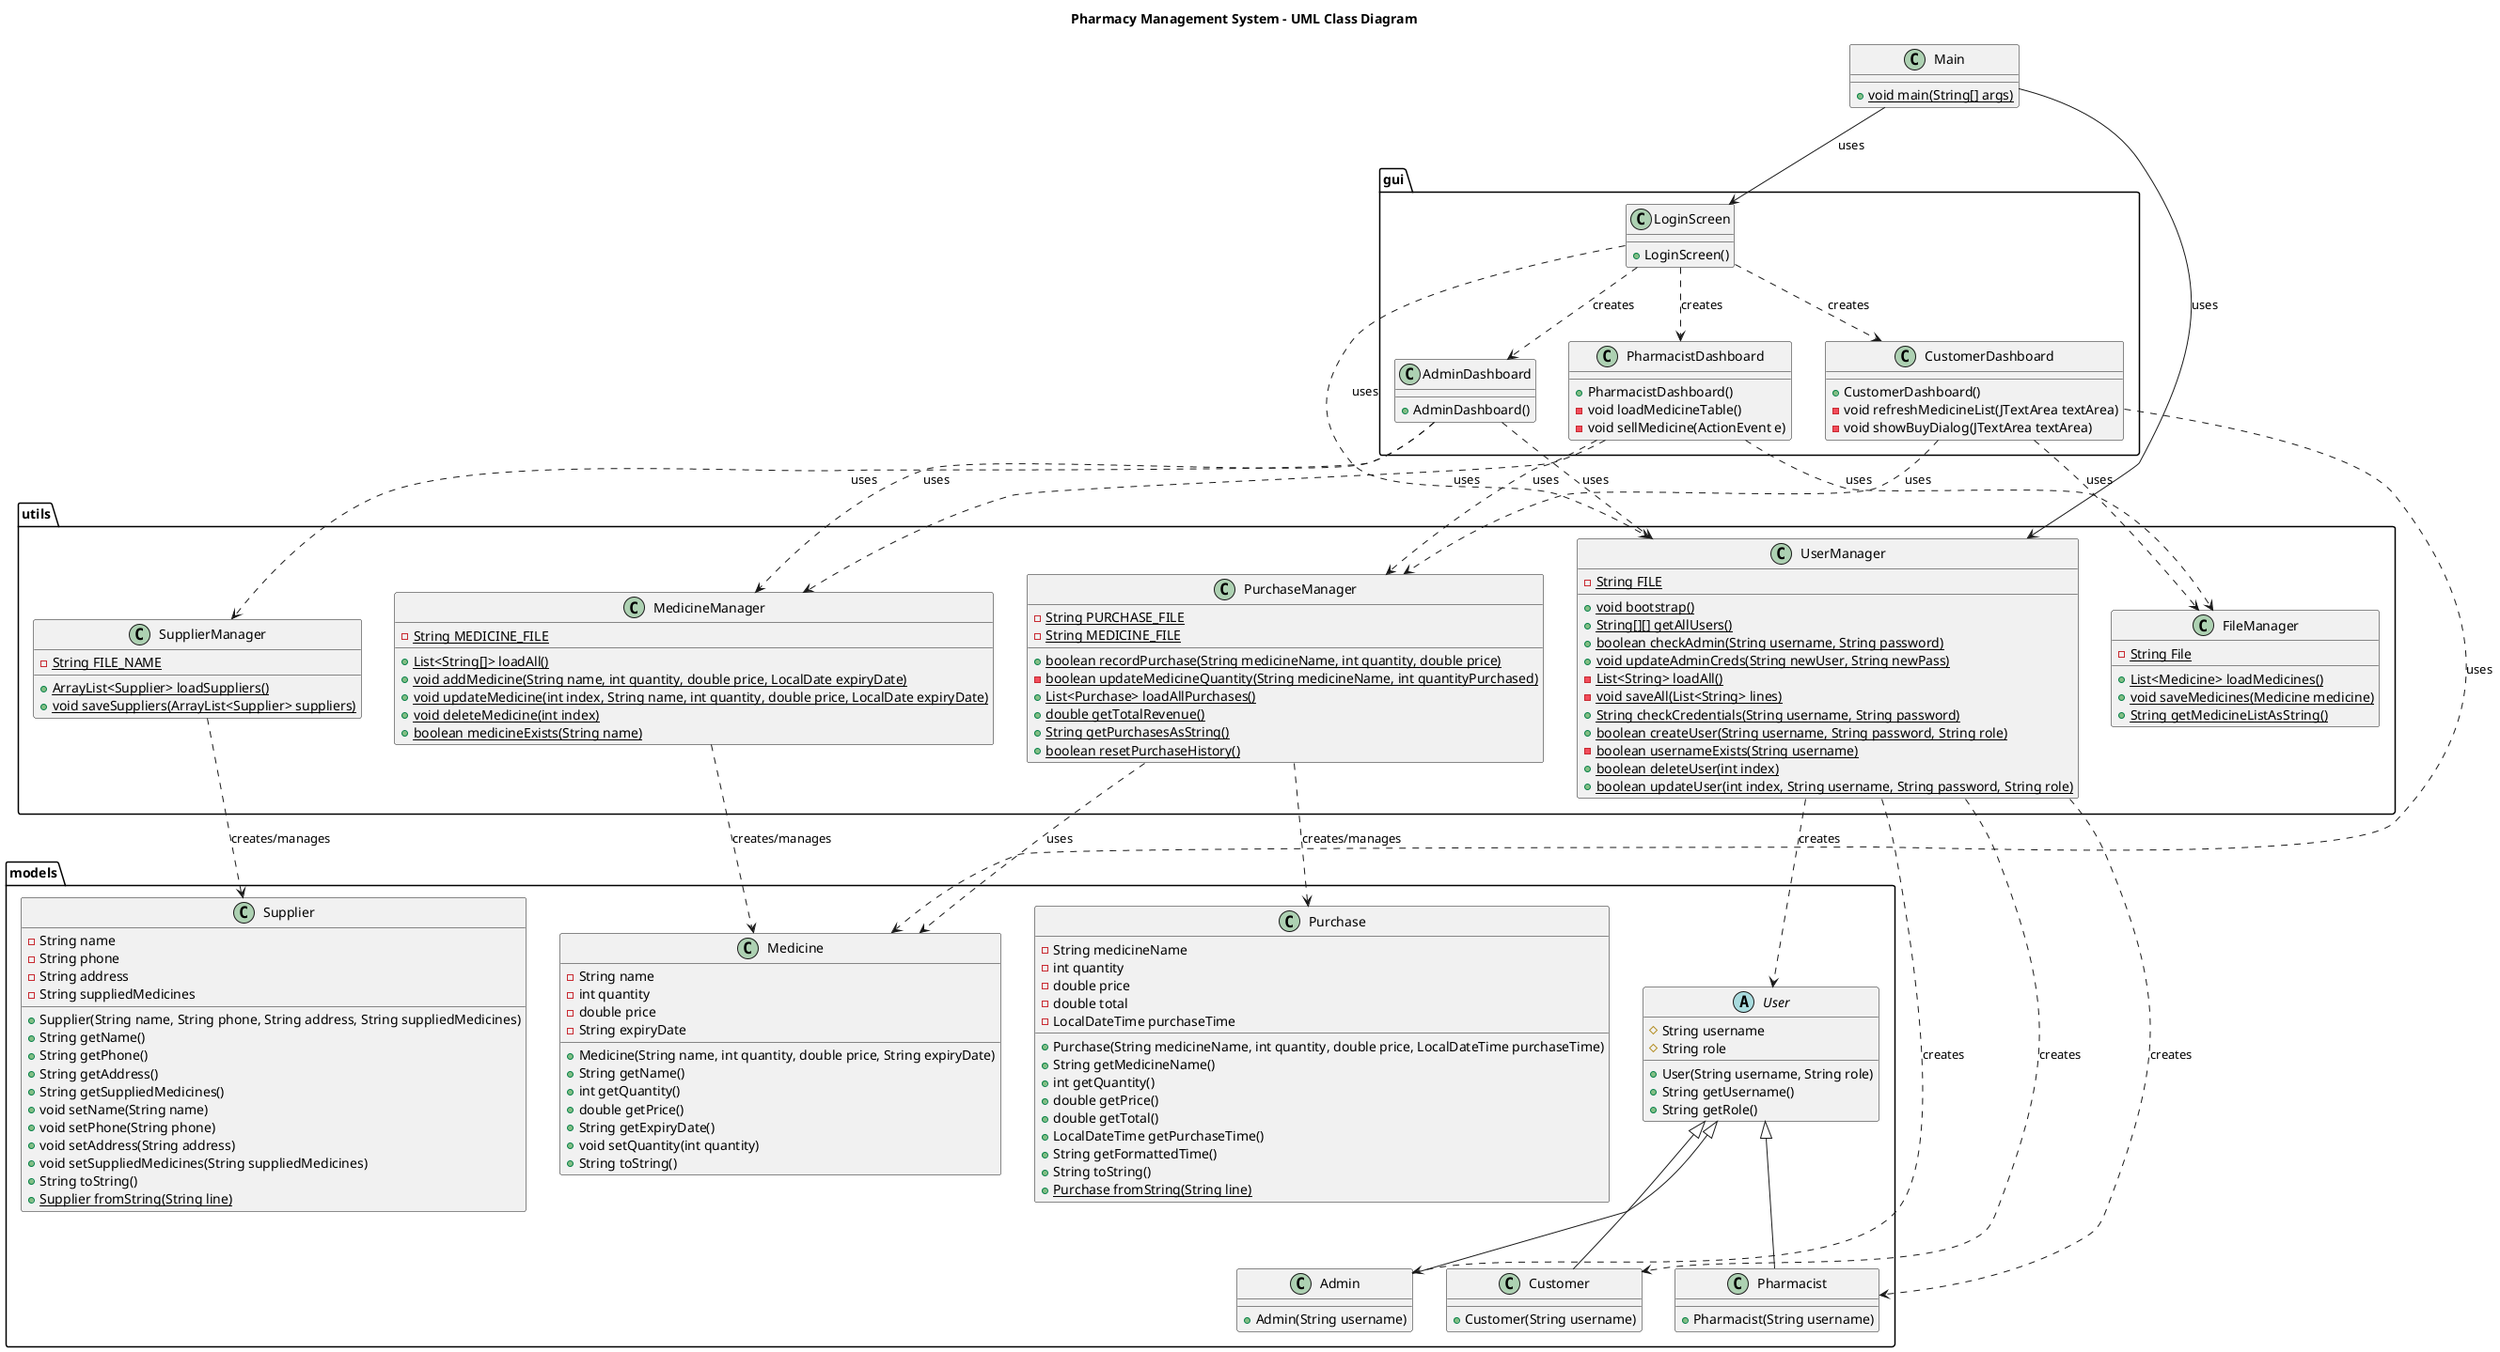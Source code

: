 @startuml Pharmacy Management System

' Title
title Pharmacy Management System - UML Class Diagram

' Package for models
package "models" {
  ' User classes hierarchy
  abstract class User {
    # String username
    # String role
    + User(String username, String role)
    + String getUsername()
    + String getRole()
  }
  
  class Admin extends User {
    + Admin(String username)
  }
  
  class Customer extends User {
    + Customer(String username)
  }
  
  class Pharmacist extends User {
    + Pharmacist(String username)
  }
  
  ' Medicine class
  class Medicine {
    - String name
    - int quantity
    - double price
    - String expiryDate
    + Medicine(String name, int quantity, double price, String expiryDate)
    + String getName()
    + int getQuantity()
    + double getPrice()
    + String getExpiryDate()
    + void setQuantity(int quantity)
    + String toString()
  }

  ' Purchase class
  class Purchase {
    - String medicineName
    - int quantity
    - double price
    - double total
    - LocalDateTime purchaseTime
    + Purchase(String medicineName, int quantity, double price, LocalDateTime purchaseTime)
    + String getMedicineName()
    + int getQuantity()
    + double getPrice()
    + double getTotal()
    + LocalDateTime getPurchaseTime()
    + String getFormattedTime()
    + String toString()
    + {static} Purchase fromString(String line)
  }

  ' Supplier class
  class Supplier {
    - String name
    - String phone
    - String address
    - String suppliedMedicines
    + Supplier(String name, String phone, String address, String suppliedMedicines)
    + String getName()
    + String getPhone()
    + String getAddress()
    + String getSuppliedMedicines()
    + void setName(String name)
    + void setPhone(String phone)
    + void setAddress(String address)
    + void setSuppliedMedicines(String suppliedMedicines)
    + String toString()
    + {static} Supplier fromString(String line)
  }
}

' Package for utils
package "utils" {
  class UserManager {
    - {static} String FILE
    + {static} void bootstrap()
    + {static} String[][] getAllUsers()
    + {static} boolean checkAdmin(String username, String password)
    + {static} void updateAdminCreds(String newUser, String newPass)
    - {static} List<String> loadAll()
    - {static} void saveAll(List<String> lines)
    + {static} String checkCredentials(String username, String password)
    + {static} boolean createUser(String username, String password, String role)
    - {static} boolean usernameExists(String username)
    + {static} boolean deleteUser(int index)
    + {static} boolean updateUser(int index, String username, String password, String role)
  }
  
  class MedicineManager {
    - {static} String MEDICINE_FILE
    + {static} List<String[]> loadAll()
    + {static} void addMedicine(String name, int quantity, double price, LocalDate expiryDate)
    + {static} void updateMedicine(int index, String name, int quantity, double price, LocalDate expiryDate)
    + {static} void deleteMedicine(int index)
    + {static} boolean medicineExists(String name)
  }
  
  class FileManager {
    - {static} String File
    + {static} List<Medicine> loadMedicines()
    + {static} void saveMedicines(Medicine medicine)
    + {static} String getMedicineListAsString()
  }
  
  class PurchaseManager {
    - {static} String PURCHASE_FILE
    - {static} String MEDICINE_FILE
    + {static} boolean recordPurchase(String medicineName, int quantity, double price)
    - {static} boolean updateMedicineQuantity(String medicineName, int quantityPurchased)
    + {static} List<Purchase> loadAllPurchases()
    + {static} double getTotalRevenue()
    + {static} String getPurchasesAsString()
    + {static} boolean resetPurchaseHistory()
  }
  
  class SupplierManager {
    - {static} String FILE_NAME
    + {static} ArrayList<Supplier> loadSuppliers()
    + {static} void saveSuppliers(ArrayList<Supplier> suppliers)
  }
}

' Package for GUI components
package "gui" {
  class LoginScreen {
    + LoginScreen()
  }
  
  class AdminDashboard {
    + AdminDashboard()
  }
  
  class CustomerDashboard {
    + CustomerDashboard()
    - void refreshMedicineList(JTextArea textArea)
    - void showBuyDialog(JTextArea textArea)
  }
  
  class PharmacistDashboard {
    + PharmacistDashboard()
    - void loadMedicineTable()
    - void sellMedicine(ActionEvent e)
  }
}

' Main class
class Main {
  + {static} void main(String[] args)
}

' Relationships
Main --> LoginScreen : uses
Main --> UserManager : uses

LoginScreen ..> AdminDashboard : creates
LoginScreen ..> CustomerDashboard : creates
LoginScreen ..> PharmacistDashboard : creates
LoginScreen ..> UserManager : uses

UserManager ..> User : creates
UserManager ..> Admin : creates
UserManager ..> Customer : creates
UserManager ..> Pharmacist : creates

MedicineManager ..> Medicine : creates/manages

PurchaseManager ..> Purchase : creates/manages
PurchaseManager ..> Medicine : uses

SupplierManager ..> Supplier : creates/manages

AdminDashboard ..> UserManager : uses
AdminDashboard ..> MedicineManager : uses
AdminDashboard ..> SupplierManager : uses

PharmacistDashboard ..> MedicineManager : uses
PharmacistDashboard ..> PurchaseManager : uses
PharmacistDashboard ..> FileManager : uses

CustomerDashboard ..> PurchaseManager : uses
CustomerDashboard ..> Medicine : uses
CustomerDashboard ..> FileManager : uses

@enduml
